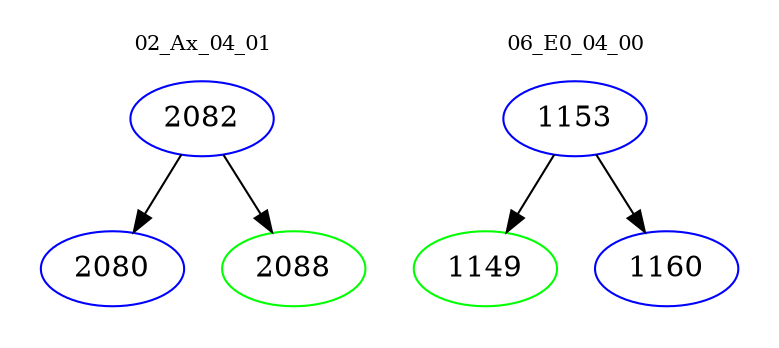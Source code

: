 digraph{
subgraph cluster_0 {
color = white
label = "02_Ax_04_01";
fontsize=10;
T0_2082 [label="2082", color="blue"]
T0_2082 -> T0_2080 [color="black"]
T0_2080 [label="2080", color="blue"]
T0_2082 -> T0_2088 [color="black"]
T0_2088 [label="2088", color="green"]
}
subgraph cluster_1 {
color = white
label = "06_E0_04_00";
fontsize=10;
T1_1153 [label="1153", color="blue"]
T1_1153 -> T1_1149 [color="black"]
T1_1149 [label="1149", color="green"]
T1_1153 -> T1_1160 [color="black"]
T1_1160 [label="1160", color="blue"]
}
}
